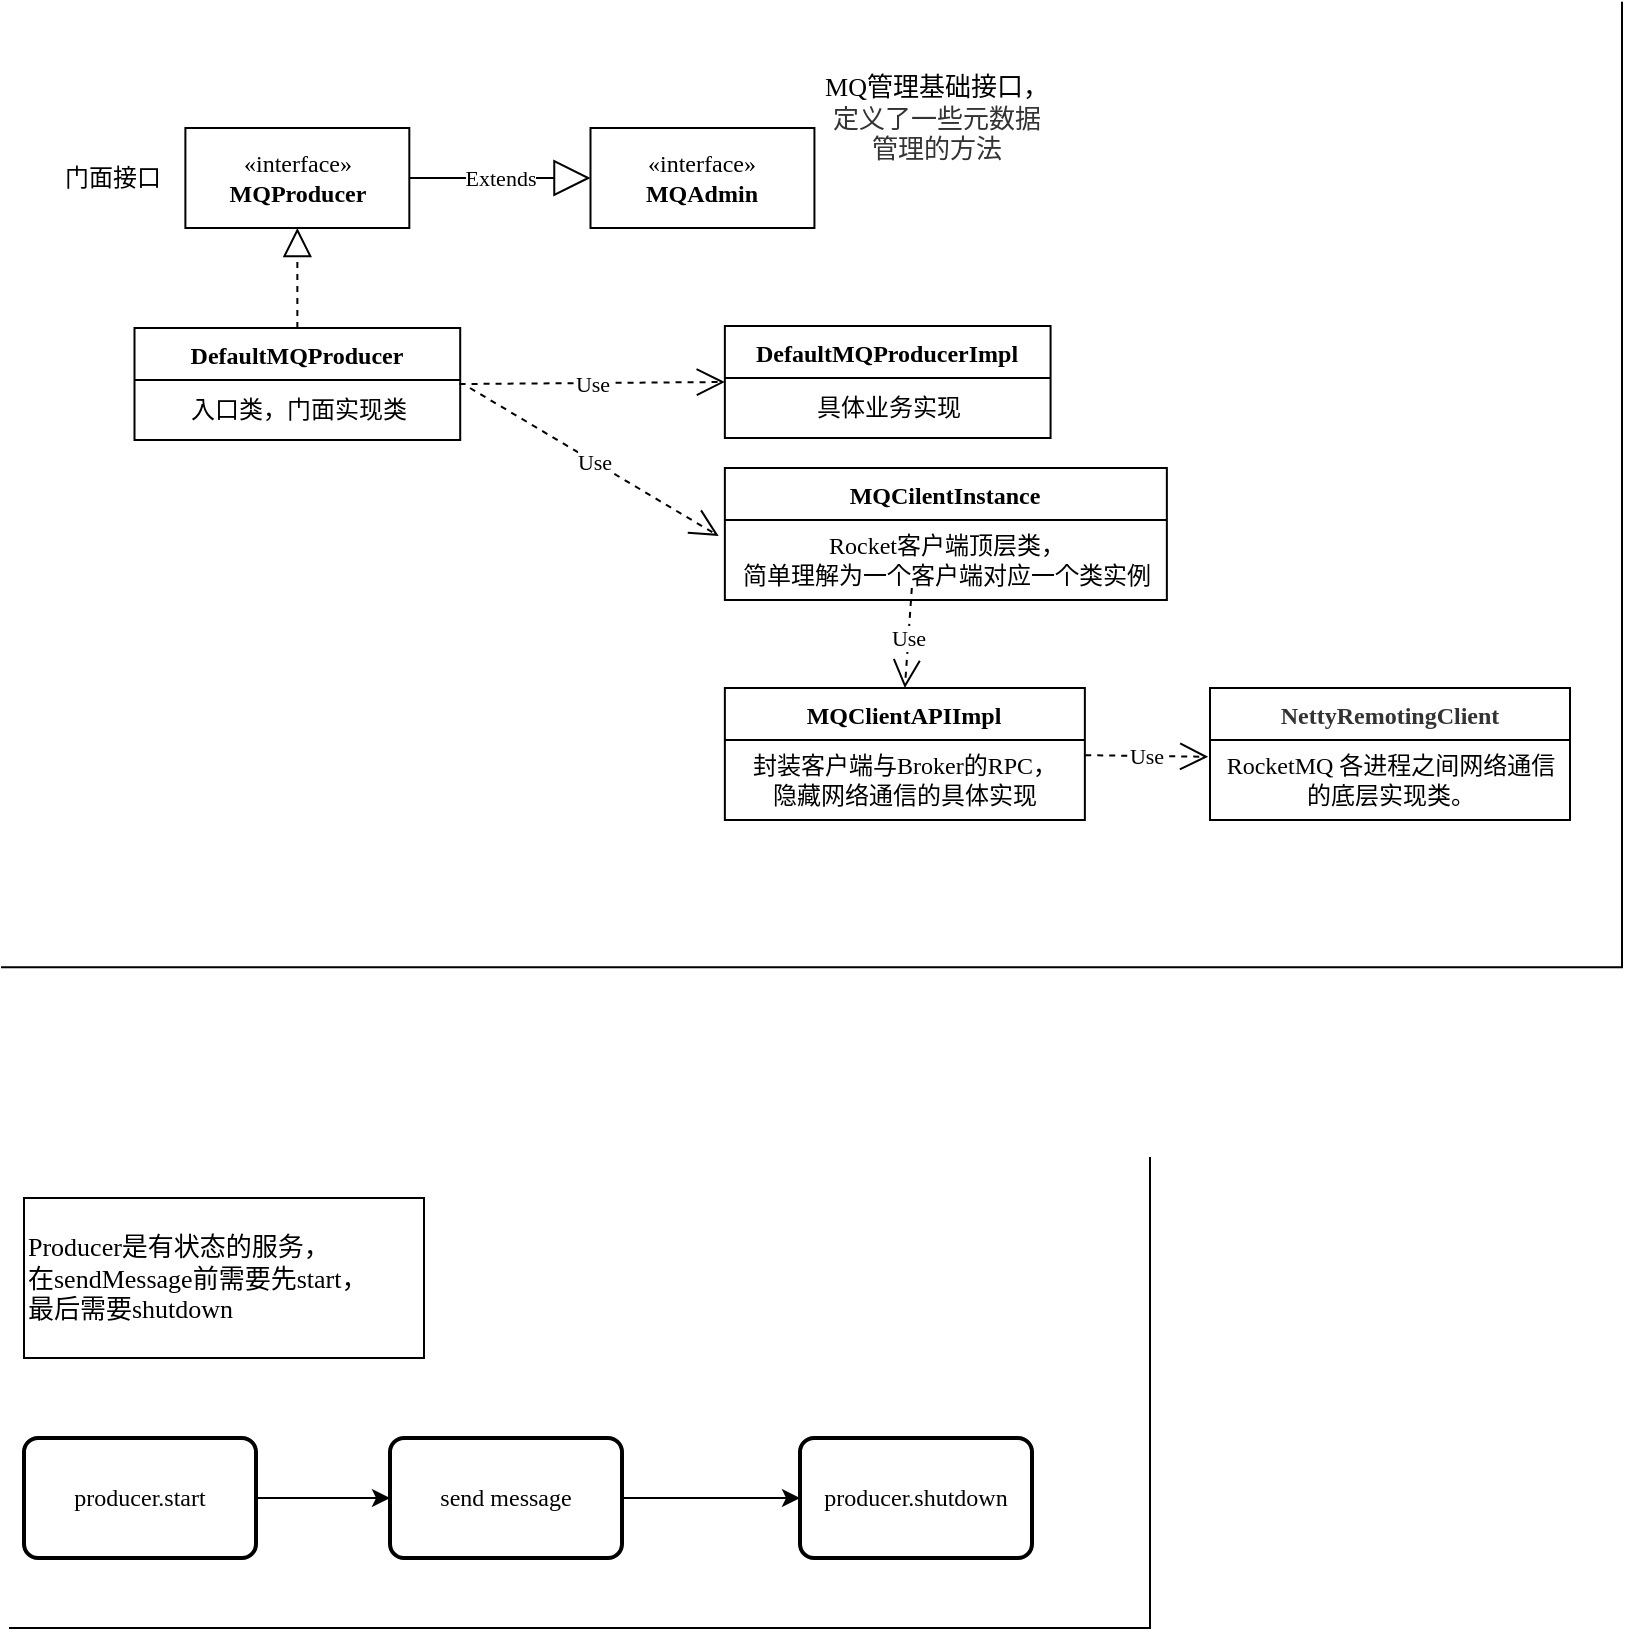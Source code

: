 <mxfile version="24.7.6" pages="3">
  <diagram id="C5RBs43oDa-KdzZeNtuy" name="ClassDiagram">
    <mxGraphModel dx="1050" dy="611" grid="1" gridSize="10" guides="1" tooltips="1" connect="1" arrows="1" fold="1" page="1" pageScale="1" pageWidth="827" pageHeight="1169" math="0" shadow="0">
      <root>
        <mxCell id="WIyWlLk6GJQsqaUBKTNV-0" />
        <mxCell id="WIyWlLk6GJQsqaUBKTNV-1" parent="WIyWlLk6GJQsqaUBKTNV-0" />
        <mxCell id="YqNIt_ex58_kM_a0zGkE-10" value="" style="group;fontFamily=Times New Roman;" vertex="1" connectable="0" parent="WIyWlLk6GJQsqaUBKTNV-1">
          <mxGeometry x="10" y="585" width="570" height="235" as="geometry" />
        </mxCell>
        <mxCell id="YqNIt_ex58_kM_a0zGkE-9" value="" style="shape=partialRectangle;whiteSpace=wrap;html=1;top=0;left=0;fillColor=none;fontFamily=Times New Roman;" vertex="1" parent="YqNIt_ex58_kM_a0zGkE-10">
          <mxGeometry width="570" height="235" as="geometry" />
        </mxCell>
        <mxCell id="YqNIt_ex58_kM_a0zGkE-0" value="&lt;font style=&quot;font-size: 13px;&quot;&gt;Producer是有状态的服务，&lt;/font&gt;&lt;div style=&quot;font-size: 13px;&quot;&gt;&lt;font style=&quot;font-size: 13px;&quot;&gt;在sendMessage前需要先start，&lt;/font&gt;&lt;/div&gt;&lt;div style=&quot;font-size: 13px;&quot;&gt;&lt;font style=&quot;font-size: 13px;&quot;&gt;最后需要shutdown&lt;/font&gt;&lt;/div&gt;" style="whiteSpace=wrap;html=1;align=left;fontFamily=Times New Roman;" vertex="1" parent="YqNIt_ex58_kM_a0zGkE-10">
          <mxGeometry x="7" y="20" width="200" height="80" as="geometry" />
        </mxCell>
        <mxCell id="YqNIt_ex58_kM_a0zGkE-8" value="" style="group;fontFamily=Times New Roman;" vertex="1" connectable="0" parent="YqNIt_ex58_kM_a0zGkE-10">
          <mxGeometry x="7" y="140" width="504" height="60" as="geometry" />
        </mxCell>
        <mxCell id="YqNIt_ex58_kM_a0zGkE-5" value="" style="edgeStyle=orthogonalEdgeStyle;rounded=0;orthogonalLoop=1;jettySize=auto;html=1;fontFamily=Times New Roman;" edge="1" parent="YqNIt_ex58_kM_a0zGkE-8" source="YqNIt_ex58_kM_a0zGkE-3" target="YqNIt_ex58_kM_a0zGkE-4">
          <mxGeometry relative="1" as="geometry" />
        </mxCell>
        <mxCell id="YqNIt_ex58_kM_a0zGkE-3" value="producer.start" style="rounded=1;whiteSpace=wrap;html=1;absoluteArcSize=1;arcSize=14;strokeWidth=2;fontFamily=Times New Roman;" vertex="1" parent="YqNIt_ex58_kM_a0zGkE-8">
          <mxGeometry width="116" height="60" as="geometry" />
        </mxCell>
        <mxCell id="YqNIt_ex58_kM_a0zGkE-7" value="" style="edgeStyle=orthogonalEdgeStyle;rounded=0;orthogonalLoop=1;jettySize=auto;html=1;fontFamily=Times New Roman;" edge="1" parent="YqNIt_ex58_kM_a0zGkE-8" source="YqNIt_ex58_kM_a0zGkE-4" target="YqNIt_ex58_kM_a0zGkE-6">
          <mxGeometry relative="1" as="geometry" />
        </mxCell>
        <mxCell id="YqNIt_ex58_kM_a0zGkE-4" value="send message" style="rounded=1;whiteSpace=wrap;html=1;absoluteArcSize=1;arcSize=14;strokeWidth=2;fontFamily=Times New Roman;" vertex="1" parent="YqNIt_ex58_kM_a0zGkE-8">
          <mxGeometry x="183" width="116" height="60" as="geometry" />
        </mxCell>
        <mxCell id="YqNIt_ex58_kM_a0zGkE-6" value="producer.shutdown" style="rounded=1;whiteSpace=wrap;html=1;absoluteArcSize=1;arcSize=14;strokeWidth=2;fontFamily=Times New Roman;" vertex="1" parent="YqNIt_ex58_kM_a0zGkE-8">
          <mxGeometry x="388" width="116" height="60" as="geometry" />
        </mxCell>
        <mxCell id="MvOar1WaCyJMu9OM7ksz-0" value="DefaultMQProducer" style="swimlane;fontStyle=1;align=center;verticalAlign=top;childLayout=stackLayout;horizontal=1;startSize=26;horizontalStack=0;resizeParent=1;resizeParentMax=0;resizeLast=0;collapsible=1;marginBottom=0;whiteSpace=wrap;html=1;fontFamily=Times New Roman;" vertex="1" parent="WIyWlLk6GJQsqaUBKTNV-1">
          <mxGeometry x="72.25" y="170.0" width="162.857" height="56" as="geometry">
            <mxRectangle x="60" y="200" width="150" height="30" as="alternateBounds" />
          </mxGeometry>
        </mxCell>
        <mxCell id="MvOar1WaCyJMu9OM7ksz-12" value="入口类，门面实现类" style="text;html=1;align=center;verticalAlign=middle;resizable=0;points=[];autosize=1;strokeColor=none;fillColor=none;fontFamily=Times New Roman;" vertex="1" parent="MvOar1WaCyJMu9OM7ksz-0">
          <mxGeometry y="26" width="162.857" height="30" as="geometry" />
        </mxCell>
        <mxCell id="YqNIt_ex58_kM_a0zGkE-1" value="" style="shape=partialRectangle;whiteSpace=wrap;html=1;bottom=0;right=0;fillColor=none;direction=south;rotation=90;fontFamily=Times New Roman;" vertex="1" parent="WIyWlLk6GJQsqaUBKTNV-1">
          <mxGeometry x="169.83" y="-156.51" width="482.34" height="810" as="geometry" />
        </mxCell>
        <mxCell id="MvOar1WaCyJMu9OM7ksz-13" value="«interface»&lt;br&gt;&lt;b&gt;MQProducer&lt;/b&gt;" style="html=1;whiteSpace=wrap;fontFamily=Times New Roman;" vertex="1" parent="WIyWlLk6GJQsqaUBKTNV-1">
          <mxGeometry x="97.696" y="70.0" width="111.964" height="50" as="geometry" />
        </mxCell>
        <mxCell id="MvOar1WaCyJMu9OM7ksz-15" value="" style="endArrow=block;dashed=1;endFill=0;endSize=12;html=1;rounded=0;entryX=0.5;entryY=1;entryDx=0;entryDy=0;exitX=0.5;exitY=0;exitDx=0;exitDy=0;fontFamily=Times New Roman;" edge="1" parent="WIyWlLk6GJQsqaUBKTNV-1" source="MvOar1WaCyJMu9OM7ksz-0" target="MvOar1WaCyJMu9OM7ksz-13">
          <mxGeometry width="160" relative="1" as="geometry">
            <mxPoint x="133.321" y="340" as="sourcePoint" />
            <mxPoint x="296.179" y="340" as="targetPoint" />
          </mxGeometry>
        </mxCell>
        <mxCell id="MvOar1WaCyJMu9OM7ksz-16" value="门面接口" style="text;html=1;align=center;verticalAlign=middle;resizable=0;points=[];autosize=1;strokeColor=none;fillColor=none;fontFamily=Times New Roman;" vertex="1" parent="WIyWlLk6GJQsqaUBKTNV-1">
          <mxGeometry x="26.446" y="80.0" width="70" height="30" as="geometry" />
        </mxCell>
        <mxCell id="MvOar1WaCyJMu9OM7ksz-17" value="«interface»&lt;br&gt;&lt;b&gt;MQAdmin&lt;/b&gt;" style="html=1;whiteSpace=wrap;fontFamily=Times New Roman;" vertex="1" parent="WIyWlLk6GJQsqaUBKTNV-1">
          <mxGeometry x="300.25" y="70.0" width="111.964" height="50" as="geometry" />
        </mxCell>
        <mxCell id="MvOar1WaCyJMu9OM7ksz-18" value="&lt;font style=&quot;font-size: 13px;&quot;&gt;MQ管理基础接口，&lt;/font&gt;&lt;div style=&quot;font-size: 13px;&quot;&gt;&lt;span style=&quot;color: rgb(51, 51, 51); text-align: start; text-wrap: wrap; background-color: rgb(255, 255, 255);&quot;&gt;&lt;font style=&quot;font-size: 13px;&quot;&gt;定义了一些元数据管理的方法&lt;/font&gt;&lt;/span&gt;&lt;/div&gt;" style="text;html=1;align=center;verticalAlign=middle;resizable=0;points=[];autosize=1;strokeColor=none;fillColor=none;fontFamily=Times New Roman;" vertex="1" parent="WIyWlLk6GJQsqaUBKTNV-1">
          <mxGeometry x="377.607" y="40.0" width="190" height="50" as="geometry" />
        </mxCell>
        <mxCell id="MvOar1WaCyJMu9OM7ksz-19" value="DefaultMQProducerImpl" style="swimlane;fontStyle=1;align=center;verticalAlign=top;childLayout=stackLayout;horizontal=1;startSize=26;horizontalStack=0;resizeParent=1;resizeParentMax=0;resizeLast=0;collapsible=1;marginBottom=0;whiteSpace=wrap;html=1;fontFamily=Times New Roman;" vertex="1" parent="WIyWlLk6GJQsqaUBKTNV-1">
          <mxGeometry x="367.429" y="169.0" width="162.857" height="56" as="geometry">
            <mxRectangle x="60" y="200" width="150" height="30" as="alternateBounds" />
          </mxGeometry>
        </mxCell>
        <mxCell id="MvOar1WaCyJMu9OM7ksz-20" value="具体业务实现" style="text;html=1;align=center;verticalAlign=middle;resizable=0;points=[];autosize=1;strokeColor=none;fillColor=none;fontFamily=Times New Roman;" vertex="1" parent="MvOar1WaCyJMu9OM7ksz-19">
          <mxGeometry y="26" width="162.857" height="30" as="geometry" />
        </mxCell>
        <mxCell id="MvOar1WaCyJMu9OM7ksz-21" value="Use" style="endArrow=open;endSize=12;dashed=1;html=1;rounded=0;entryX=0;entryY=0.5;entryDx=0;entryDy=0;exitX=0.998;exitY=0.067;exitDx=0;exitDy=0;exitPerimeter=0;fontFamily=Times New Roman;" edge="1" parent="WIyWlLk6GJQsqaUBKTNV-1" source="MvOar1WaCyJMu9OM7ksz-12" target="MvOar1WaCyJMu9OM7ksz-19">
          <mxGeometry width="160" relative="1" as="geometry">
            <mxPoint x="224.929" y="200.0" as="sourcePoint" />
            <mxPoint x="387.786" y="200.0" as="targetPoint" />
          </mxGeometry>
        </mxCell>
        <mxCell id="MvOar1WaCyJMu9OM7ksz-22" value="Extends" style="endArrow=block;endSize=16;endFill=0;html=1;rounded=0;exitX=1;exitY=0.5;exitDx=0;exitDy=0;entryX=0;entryY=0.5;entryDx=0;entryDy=0;fontFamily=Times New Roman;" edge="1" parent="WIyWlLk6GJQsqaUBKTNV-1" source="MvOar1WaCyJMu9OM7ksz-13" target="MvOar1WaCyJMu9OM7ksz-17">
          <mxGeometry width="160" relative="1" as="geometry">
            <mxPoint x="102.786" y="360" as="sourcePoint" />
            <mxPoint x="265.643" y="360" as="targetPoint" />
          </mxGeometry>
        </mxCell>
        <mxCell id="eNCqoGy_MDYU3fEpE3nY-2" value="MQCilentInstance" style="swimlane;fontStyle=1;align=center;verticalAlign=top;childLayout=stackLayout;horizontal=1;startSize=26;horizontalStack=0;resizeParent=1;resizeParentMax=0;resizeLast=0;collapsible=1;marginBottom=0;whiteSpace=wrap;html=1;fontFamily=Times New Roman;" vertex="1" parent="WIyWlLk6GJQsqaUBKTNV-1">
          <mxGeometry x="367.43" y="240" width="221" height="66" as="geometry">
            <mxRectangle x="60" y="200" width="150" height="30" as="alternateBounds" />
          </mxGeometry>
        </mxCell>
        <mxCell id="eNCqoGy_MDYU3fEpE3nY-3" value="Rocket客户端顶层类，&lt;div&gt;简单理解为一个客户端对应一个类实例&lt;/div&gt;" style="text;html=1;align=center;verticalAlign=middle;resizable=0;points=[];autosize=1;strokeColor=none;fillColor=none;fontFamily=Times New Roman;" vertex="1" parent="eNCqoGy_MDYU3fEpE3nY-2">
          <mxGeometry y="26" width="221" height="40" as="geometry" />
        </mxCell>
        <mxCell id="eNCqoGy_MDYU3fEpE3nY-4" value="Use" style="endArrow=open;endSize=12;dashed=1;html=1;rounded=0;entryX=-0.014;entryY=0.2;entryDx=0;entryDy=0;entryPerimeter=0;fontFamily=Times New Roman;" edge="1" parent="WIyWlLk6GJQsqaUBKTNV-1" target="eNCqoGy_MDYU3fEpE3nY-3">
          <mxGeometry width="160" relative="1" as="geometry">
            <mxPoint x="240" y="200" as="sourcePoint" />
            <mxPoint x="377" y="207" as="targetPoint" />
          </mxGeometry>
        </mxCell>
        <mxCell id="eIvs-fbqTz-6EQqRzN4a-0" value="MQClientAPIImpl" style="swimlane;fontStyle=1;align=center;verticalAlign=top;childLayout=stackLayout;horizontal=1;startSize=26;horizontalStack=0;resizeParent=1;resizeParentMax=0;resizeLast=0;collapsible=1;marginBottom=0;whiteSpace=wrap;html=1;fontFamily=Times New Roman;" vertex="1" parent="WIyWlLk6GJQsqaUBKTNV-1">
          <mxGeometry x="367.43" y="350" width="180" height="66" as="geometry">
            <mxRectangle x="60" y="200" width="150" height="30" as="alternateBounds" />
          </mxGeometry>
        </mxCell>
        <mxCell id="eIvs-fbqTz-6EQqRzN4a-1" value="&lt;div style=&quot;&quot;&gt;封装客户端与Broker的RPC，&lt;/div&gt;&lt;div style=&quot;&quot;&gt;隐藏网络通信的具体实现&lt;/div&gt;" style="text;html=1;align=center;verticalAlign=middle;resizable=0;points=[];autosize=1;strokeColor=none;fillColor=none;fontFamily=Times New Roman;" vertex="1" parent="eIvs-fbqTz-6EQqRzN4a-0">
          <mxGeometry y="26" width="180" height="40" as="geometry" />
        </mxCell>
        <mxCell id="eIvs-fbqTz-6EQqRzN4a-2" value="Use" style="endArrow=open;endSize=12;dashed=1;html=1;rounded=0;entryX=0.5;entryY=0;entryDx=0;entryDy=0;exitX=0.423;exitY=0.85;exitDx=0;exitDy=0;exitPerimeter=0;fontFamily=Times New Roman;" edge="1" parent="WIyWlLk6GJQsqaUBKTNV-1" source="eNCqoGy_MDYU3fEpE3nY-3" target="eIvs-fbqTz-6EQqRzN4a-0">
          <mxGeometry width="160" relative="1" as="geometry">
            <mxPoint x="250" y="210" as="sourcePoint" />
            <mxPoint x="374" y="284" as="targetPoint" />
          </mxGeometry>
        </mxCell>
        <mxCell id="eIvs-fbqTz-6EQqRzN4a-3" value="&lt;span style=&quot;color: rgb(51, 51, 51); text-align: start; background-color: rgb(255, 255, 255);&quot;&gt;&lt;font style=&quot;font-size: 12px;&quot;&gt;NettyRemotingClient&lt;/font&gt;&lt;/span&gt;" style="swimlane;fontStyle=1;align=center;verticalAlign=top;childLayout=stackLayout;horizontal=1;startSize=26;horizontalStack=0;resizeParent=1;resizeParentMax=0;resizeLast=0;collapsible=1;marginBottom=0;whiteSpace=wrap;html=1;fontFamily=Times New Roman;" vertex="1" parent="WIyWlLk6GJQsqaUBKTNV-1">
          <mxGeometry x="610" y="350" width="180" height="66" as="geometry">
            <mxRectangle x="60" y="200" width="150" height="30" as="alternateBounds" />
          </mxGeometry>
        </mxCell>
        <mxCell id="eIvs-fbqTz-6EQqRzN4a-4" value="&lt;div style=&quot;&quot;&gt;RocketMQ 各进程之间网络通信&lt;/div&gt;&lt;div style=&quot;&quot;&gt;的底层实现类。&lt;br&gt;&lt;/div&gt;" style="text;html=1;align=center;verticalAlign=middle;resizable=0;points=[];autosize=1;strokeColor=none;fillColor=none;fontFamily=Times New Roman;" vertex="1" parent="eIvs-fbqTz-6EQqRzN4a-3">
          <mxGeometry y="26" width="180" height="40" as="geometry" />
        </mxCell>
        <mxCell id="eIvs-fbqTz-6EQqRzN4a-5" value="Use" style="endArrow=open;endSize=12;dashed=1;html=1;rounded=0;entryX=-0.005;entryY=0.21;entryDx=0;entryDy=0;exitX=1.001;exitY=0.19;exitDx=0;exitDy=0;exitPerimeter=0;entryPerimeter=0;fontFamily=Times New Roman;" edge="1" parent="WIyWlLk6GJQsqaUBKTNV-1" source="eIvs-fbqTz-6EQqRzN4a-1" target="eIvs-fbqTz-6EQqRzN4a-4">
          <mxGeometry width="160" relative="1" as="geometry">
            <mxPoint x="467" y="310" as="sourcePoint" />
            <mxPoint x="467" y="360" as="targetPoint" />
          </mxGeometry>
        </mxCell>
      </root>
    </mxGraphModel>
  </diagram>
  <diagram id="tvA3yUOK7R1KoT5Qfesn" name="Start">
    <mxGraphModel dx="1434" dy="827" grid="1" gridSize="10" guides="1" tooltips="1" connect="1" arrows="1" fold="1" page="1" pageScale="1" pageWidth="827" pageHeight="1169" math="0" shadow="0">
      <root>
        <mxCell id="0" />
        <mxCell id="1" parent="0" />
        <mxCell id="XAjZ4Hd6KlQX7uFsg8qM-3" value="" style="group" vertex="1" connectable="0" parent="1">
          <mxGeometry x="225" y="20" width="330.003" height="440" as="geometry" />
        </mxCell>
        <mxCell id="tO1jUhBklkXT0tOnhMar-7" value="&lt;div style=&quot;&quot;&gt;&lt;br&gt;&lt;/div&gt;" style="rounded=0;whiteSpace=wrap;html=1;dashed=1;opacity=50;align=left;" vertex="1" parent="XAjZ4Hd6KlQX7uFsg8qM-3">
          <mxGeometry width="320" height="440" as="geometry" />
        </mxCell>
        <mxCell id="tO1jUhBklkXT0tOnhMar-11" style="edgeStyle=orthogonalEdgeStyle;rounded=0;orthogonalLoop=1;jettySize=auto;html=1;exitX=0.5;exitY=1;exitDx=0;exitDy=0;" edge="1" parent="XAjZ4Hd6KlQX7uFsg8qM-3" source="tO1jUhBklkXT0tOnhMar-6" target="tO1jUhBklkXT0tOnhMar-10">
          <mxGeometry relative="1" as="geometry" />
        </mxCell>
        <mxCell id="tO1jUhBklkXT0tOnhMar-6" value="启动mqClientAPIImpl" style="rounded=1;whiteSpace=wrap;html=1;absoluteArcSize=1;arcSize=14;strokeWidth=2;" vertex="1" parent="XAjZ4Hd6KlQX7uFsg8qM-3">
          <mxGeometry x="85.5" y="22" width="115" height="56" as="geometry" />
        </mxCell>
        <mxCell id="tO1jUhBklkXT0tOnhMar-8" value="&lt;div style=&quot;text-align: start;&quot;&gt;&lt;span style=&quot;background-color: initial;&quot;&gt;&lt;font style=&quot;font-size: 12px;&quot;&gt;启动&lt;/font&gt;&lt;/span&gt;&lt;/div&gt;&lt;div style=&quot;text-align: start;&quot;&gt;&lt;font style=&quot;font-size: 12px;&quot; face=&quot;Helvetica&quot; color=&quot;#333333&quot;&gt;&lt;span style=&quot;text-wrap: wrap; background-color: rgb(255, 255, 255);&quot;&gt;mQClientFactory&lt;/span&gt;&lt;/font&gt;&lt;/div&gt;" style="text;html=1;align=center;verticalAlign=middle;resizable=0;points=[];autosize=1;strokeColor=none;fillColor=none;" vertex="1" parent="XAjZ4Hd6KlQX7uFsg8qM-3">
          <mxGeometry x="220.003" width="110" height="40" as="geometry" />
        </mxCell>
        <mxCell id="tO1jUhBklkXT0tOnhMar-13" style="edgeStyle=orthogonalEdgeStyle;rounded=0;orthogonalLoop=1;jettySize=auto;html=1;exitX=0.5;exitY=1;exitDx=0;exitDy=0;entryX=0.5;entryY=0;entryDx=0;entryDy=0;" edge="1" parent="XAjZ4Hd6KlQX7uFsg8qM-3" source="tO1jUhBklkXT0tOnhMar-10" target="tO1jUhBklkXT0tOnhMar-12">
          <mxGeometry relative="1" as="geometry" />
        </mxCell>
        <mxCell id="tO1jUhBklkXT0tOnhMar-10" value="启动各种定时任务" style="rounded=1;whiteSpace=wrap;html=1;absoluteArcSize=1;arcSize=14;strokeWidth=2;" vertex="1" parent="XAjZ4Hd6KlQX7uFsg8qM-3">
          <mxGeometry x="85.5" y="110" width="115" height="56" as="geometry" />
        </mxCell>
        <mxCell id="tO1jUhBklkXT0tOnhMar-15" style="edgeStyle=orthogonalEdgeStyle;rounded=0;orthogonalLoop=1;jettySize=auto;html=1;exitX=0.5;exitY=1;exitDx=0;exitDy=0;entryX=0.5;entryY=0;entryDx=0;entryDy=0;" edge="1" parent="XAjZ4Hd6KlQX7uFsg8qM-3" source="tO1jUhBklkXT0tOnhMar-12" target="tO1jUhBklkXT0tOnhMar-14">
          <mxGeometry relative="1" as="geometry" />
        </mxCell>
        <mxCell id="tO1jUhBklkXT0tOnhMar-12" value="启动pollMessageService" style="rounded=1;whiteSpace=wrap;html=1;absoluteArcSize=1;arcSize=14;strokeWidth=2;" vertex="1" parent="XAjZ4Hd6KlQX7uFsg8qM-3">
          <mxGeometry x="88.8" y="198.0" width="115" height="56" as="geometry" />
        </mxCell>
        <mxCell id="tO1jUhBklkXT0tOnhMar-17" style="edgeStyle=orthogonalEdgeStyle;rounded=0;orthogonalLoop=1;jettySize=auto;html=1;exitX=0.5;exitY=1;exitDx=0;exitDy=0;entryX=0.5;entryY=0;entryDx=0;entryDy=0;" edge="1" parent="XAjZ4Hd6KlQX7uFsg8qM-3" source="tO1jUhBklkXT0tOnhMar-14" target="tO1jUhBklkXT0tOnhMar-16">
          <mxGeometry relative="1" as="geometry" />
        </mxCell>
        <mxCell id="tO1jUhBklkXT0tOnhMar-14" value="启动rebalanceService" style="rounded=1;whiteSpace=wrap;html=1;absoluteArcSize=1;arcSize=14;strokeWidth=2;" vertex="1" parent="XAjZ4Hd6KlQX7uFsg8qM-3">
          <mxGeometry x="88.8" y="275" width="115" height="56" as="geometry" />
        </mxCell>
        <mxCell id="tO1jUhBklkXT0tOnhMar-16" value="启动producer" style="rounded=1;whiteSpace=wrap;html=1;absoluteArcSize=1;arcSize=14;strokeWidth=2;" vertex="1" parent="XAjZ4Hd6KlQX7uFsg8qM-3">
          <mxGeometry x="88.8" y="363.0" width="115" height="56" as="geometry" />
        </mxCell>
        <mxCell id="5ogR63-TltrB7ExNTsvC-1" value="整体使用基于 Switch - Case 的状态模式" style="text;html=1;align=left;verticalAlign=middle;resizable=0;points=[];autosize=1;strokeColor=none;fillColor=none;" vertex="1" parent="1">
          <mxGeometry width="240" height="30" as="geometry" />
        </mxCell>
        <mxCell id="tO1jUhBklkXT0tOnhMar-2" value="" style="edgeStyle=orthogonalEdgeStyle;rounded=0;orthogonalLoop=1;jettySize=auto;html=1;" edge="1" parent="1" source="5ogR63-TltrB7ExNTsvC-2" target="tO1jUhBklkXT0tOnhMar-1">
          <mxGeometry relative="1" as="geometry" />
        </mxCell>
        <mxCell id="5ogR63-TltrB7ExNTsvC-2" value="单例模式获取MQClientInstance的实例：mQClientFactory" style="rounded=1;whiteSpace=wrap;html=1;absoluteArcSize=1;arcSize=14;strokeWidth=2;" vertex="1" parent="1">
          <mxGeometry x="20" y="180" width="130" height="60" as="geometry" />
        </mxCell>
        <mxCell id="XAjZ4Hd6KlQX7uFsg8qM-2" style="edgeStyle=orthogonalEdgeStyle;rounded=0;orthogonalLoop=1;jettySize=auto;html=1;exitX=0.5;exitY=1;exitDx=0;exitDy=0;entryX=0;entryY=0.5;entryDx=0;entryDy=0;" edge="1" parent="1" source="tO1jUhBklkXT0tOnhMar-1" target="tO1jUhBklkXT0tOnhMar-6">
          <mxGeometry relative="1" as="geometry">
            <Array as="points">
              <mxPoint x="85" y="370" />
              <mxPoint x="180" y="370" />
              <mxPoint x="180" y="70" />
            </Array>
          </mxGeometry>
        </mxCell>
        <mxCell id="tO1jUhBklkXT0tOnhMar-1" value="在mQClientFactory中注册自己" style="whiteSpace=wrap;html=1;rounded=1;arcSize=14;strokeWidth=2;" vertex="1" parent="1">
          <mxGeometry x="25" y="290" width="120" height="60" as="geometry" />
        </mxCell>
        <mxCell id="tO1jUhBklkXT0tOnhMar-3" value="producer配置检查" style="rounded=1;whiteSpace=wrap;html=1;absoluteArcSize=1;arcSize=14;strokeWidth=2;" vertex="1" parent="1">
          <mxGeometry x="20" y="70" width="130" height="60" as="geometry" />
        </mxCell>
        <mxCell id="tO1jUhBklkXT0tOnhMar-4" value="" style="edgeStyle=orthogonalEdgeStyle;rounded=0;orthogonalLoop=1;jettySize=auto;html=1;exitX=0.5;exitY=1;exitDx=0;exitDy=0;entryX=0.5;entryY=0;entryDx=0;entryDy=0;" edge="1" parent="1" source="tO1jUhBklkXT0tOnhMar-3" target="5ogR63-TltrB7ExNTsvC-2">
          <mxGeometry relative="1" as="geometry">
            <mxPoint x="95" y="250" as="sourcePoint" />
            <mxPoint x="85" y="190" as="targetPoint" />
          </mxGeometry>
        </mxCell>
        <mxCell id="tO1jUhBklkXT0tOnhMar-5" value="给所有Broker发送心跳" style="whiteSpace=wrap;html=1;rounded=1;arcSize=14;strokeWidth=2;" vertex="1" parent="1">
          <mxGeometry x="319" y="512" width="120" height="60" as="geometry" />
        </mxCell>
        <mxCell id="tO1jUhBklkXT0tOnhMar-18" style="edgeStyle=orthogonalEdgeStyle;rounded=0;orthogonalLoop=1;jettySize=auto;html=1;exitX=0.5;exitY=1;exitDx=0;exitDy=0;entryX=0.437;entryY=-0.047;entryDx=0;entryDy=0;entryPerimeter=0;" edge="1" parent="1" source="tO1jUhBklkXT0tOnhMar-16" target="tO1jUhBklkXT0tOnhMar-5">
          <mxGeometry relative="1" as="geometry" />
        </mxCell>
      </root>
    </mxGraphModel>
  </diagram>
  <diagram id="owJ3QhIXmAkP9FlBufcU" name="Send">
    <mxGraphModel dx="1434" dy="827" grid="1" gridSize="10" guides="1" tooltips="1" connect="1" arrows="1" fold="1" page="1" pageScale="1" pageWidth="827" pageHeight="1169" math="0" shadow="0">
      <root>
        <mxCell id="0" />
        <mxCell id="1" parent="0" />
        <mxCell id="2VLi-zpFv1OwoFNiUVaO-4" value="" style="rounded=0;whiteSpace=wrap;html=1;dashed=1;opacity=50;" vertex="1" parent="1">
          <mxGeometry x="174" y="90" width="646" height="570" as="geometry" />
        </mxCell>
        <mxCell id="3M-Nmk2GOLFVlo2UDGc4-1" value="Send有3大类：&lt;div&gt;Sync，Async，Oneway。&lt;/div&gt;&lt;div&gt;&lt;br&gt;&lt;/div&gt;&lt;div&gt;实现基本一致，Async使用线程池异步调用sendSelectImpl()&lt;/div&gt;" style="text;html=1;align=left;verticalAlign=middle;resizable=0;points=[];autosize=1;strokeColor=none;fillColor=none;" vertex="1" parent="1">
          <mxGeometry y="10" width="340" height="70" as="geometry" />
        </mxCell>
        <mxCell id="MuKISKe-bGn1fyHejliy-3" value="" style="edgeStyle=orthogonalEdgeStyle;rounded=0;orthogonalLoop=1;jettySize=auto;html=1;align=center;" edge="1" parent="1" source="MuKISKe-bGn1fyHejliy-1" target="MuKISKe-bGn1fyHejliy-2">
          <mxGeometry relative="1" as="geometry" />
        </mxCell>
        <mxCell id="MuKISKe-bGn1fyHejliy-1" value="检查Producer状态，&lt;div&gt;校验msg，topic&lt;/div&gt;" style="rounded=1;whiteSpace=wrap;html=1;absoluteArcSize=1;arcSize=14;strokeWidth=2;align=center;" vertex="1" parent="1">
          <mxGeometry x="10" y="140" width="120" height="50" as="geometry" />
        </mxCell>
        <mxCell id="2VLi-zpFv1OwoFNiUVaO-2" value="" style="edgeStyle=orthogonalEdgeStyle;rounded=0;orthogonalLoop=1;jettySize=auto;html=1;" edge="1" parent="1" source="MuKISKe-bGn1fyHejliy-2" target="2VLi-zpFv1OwoFNiUVaO-1">
          <mxGeometry relative="1" as="geometry" />
        </mxCell>
        <mxCell id="MuKISKe-bGn1fyHejliy-2" value="获取Topic信息" style="whiteSpace=wrap;html=1;align=center;rounded=1;arcSize=14;strokeWidth=2;" vertex="1" parent="1">
          <mxGeometry x="10" y="240" width="120" height="50" as="geometry" />
        </mxCell>
        <mxCell id="2VLi-zpFv1OwoFNiUVaO-8" style="edgeStyle=orthogonalEdgeStyle;rounded=0;orthogonalLoop=1;jettySize=auto;html=1;exitX=0.5;exitY=1;exitDx=0;exitDy=0;entryX=0;entryY=0.5;entryDx=0;entryDy=0;" edge="1" parent="1" source="2VLi-zpFv1OwoFNiUVaO-1" target="2VLi-zpFv1OwoFNiUVaO-7">
          <mxGeometry relative="1" as="geometry">
            <Array as="points">
              <mxPoint x="70" y="420" />
              <mxPoint x="160" y="420" />
              <mxPoint x="160" y="150" />
            </Array>
          </mxGeometry>
        </mxCell>
        <mxCell id="2VLi-zpFv1OwoFNiUVaO-1" value="获取QueueList，&lt;div&gt;根据selector选Queue&lt;/div&gt;" style="whiteSpace=wrap;html=1;rounded=1;arcSize=14;strokeWidth=2;" vertex="1" parent="1">
          <mxGeometry x="10" y="340" width="120" height="60" as="geometry" />
        </mxCell>
        <mxCell id="2VLi-zpFv1OwoFNiUVaO-3" value="策略模式" style="text;html=1;align=center;verticalAlign=middle;resizable=0;points=[];autosize=1;strokeColor=none;fillColor=none;" vertex="1" parent="1">
          <mxGeometry y="315" width="70" height="30" as="geometry" />
        </mxCell>
        <mxCell id="2VLi-zpFv1OwoFNiUVaO-5" value="sendKernelImpl" style="text;html=1;align=left;verticalAlign=middle;resizable=0;points=[];autosize=1;strokeColor=none;fillColor=none;fontSize=11;" vertex="1" parent="1">
          <mxGeometry x="174" y="90" width="100" height="30" as="geometry" />
        </mxCell>
        <mxCell id="2VLi-zpFv1OwoFNiUVaO-10" value="" style="edgeStyle=orthogonalEdgeStyle;rounded=0;orthogonalLoop=1;jettySize=auto;html=1;" edge="1" parent="1" source="2VLi-zpFv1OwoFNiUVaO-7" target="2VLi-zpFv1OwoFNiUVaO-9">
          <mxGeometry relative="1" as="geometry" />
        </mxCell>
        <mxCell id="2VLi-zpFv1OwoFNiUVaO-7" value="获取Broker Address" style="whiteSpace=wrap;html=1;rounded=1;arcSize=14;strokeWidth=2;" vertex="1" parent="1">
          <mxGeometry x="203" y="120" width="120" height="60" as="geometry" />
        </mxCell>
        <mxCell id="2VLi-zpFv1OwoFNiUVaO-12" style="edgeStyle=orthogonalEdgeStyle;rounded=0;orthogonalLoop=1;jettySize=auto;html=1;exitX=0.5;exitY=1;exitDx=0;exitDy=0;" edge="1" parent="1" source="2VLi-zpFv1OwoFNiUVaO-9" target="2VLi-zpFv1OwoFNiUVaO-11">
          <mxGeometry relative="1" as="geometry" />
        </mxCell>
        <mxCell id="2VLi-zpFv1OwoFNiUVaO-9" value="压缩Message&lt;div&gt;（大于4K的非批量消息）&lt;/div&gt;" style="whiteSpace=wrap;html=1;rounded=1;arcSize=14;strokeWidth=2;" vertex="1" parent="1">
          <mxGeometry x="203" y="210" width="120" height="60" as="geometry" />
        </mxCell>
        <mxCell id="2VLi-zpFv1OwoFNiUVaO-14" value="" style="edgeStyle=orthogonalEdgeStyle;rounded=0;orthogonalLoop=1;jettySize=auto;html=1;" edge="1" parent="1" source="2VLi-zpFv1OwoFNiUVaO-11" target="2VLi-zpFv1OwoFNiUVaO-13">
          <mxGeometry relative="1" as="geometry" />
        </mxCell>
        <mxCell id="2VLi-zpFv1OwoFNiUVaO-11" value="执行自定义权限校验Hook" style="whiteSpace=wrap;html=1;rounded=1;arcSize=14;strokeWidth=2;" vertex="1" parent="1">
          <mxGeometry x="203" y="300" width="120" height="60" as="geometry" />
        </mxCell>
        <mxCell id="2VLi-zpFv1OwoFNiUVaO-16" value="" style="edgeStyle=orthogonalEdgeStyle;rounded=0;orthogonalLoop=1;jettySize=auto;html=1;" edge="1" parent="1" source="2VLi-zpFv1OwoFNiUVaO-13" target="2VLi-zpFv1OwoFNiUVaO-15">
          <mxGeometry relative="1" as="geometry" />
        </mxCell>
        <mxCell id="2VLi-zpFv1OwoFNiUVaO-13" value="执行SendMessageHook的before方法" style="whiteSpace=wrap;html=1;rounded=1;arcSize=14;strokeWidth=2;" vertex="1" parent="1">
          <mxGeometry x="203" y="400" width="120" height="60" as="geometry" />
        </mxCell>
        <mxCell id="2VLi-zpFv1OwoFNiUVaO-18" value="" style="edgeStyle=orthogonalEdgeStyle;rounded=0;orthogonalLoop=1;jettySize=auto;html=1;entryX=0.5;entryY=0;entryDx=0;entryDy=0;entryPerimeter=0;" edge="1" parent="1" source="2VLi-zpFv1OwoFNiUVaO-15" target="2VLi-zpFv1OwoFNiUVaO-17">
          <mxGeometry relative="1" as="geometry">
            <mxPoint x="284" y="600" as="targetPoint" />
            <Array as="points">
              <mxPoint x="350" y="520" />
              <mxPoint x="350" y="140" />
              <mxPoint x="605" y="140" />
            </Array>
          </mxGeometry>
        </mxCell>
        <mxCell id="2VLi-zpFv1OwoFNiUVaO-15" value="构建requestHeader" style="whiteSpace=wrap;html=1;rounded=1;arcSize=14;strokeWidth=2;" vertex="1" parent="1">
          <mxGeometry x="203" y="490" width="120" height="60" as="geometry" />
        </mxCell>
        <mxCell id="2VLi-zpFv1OwoFNiUVaO-22" value="" style="edgeStyle=orthogonalEdgeStyle;rounded=0;orthogonalLoop=1;jettySize=auto;html=1;" edge="1" parent="1" source="2VLi-zpFv1OwoFNiUVaO-17" target="2VLi-zpFv1OwoFNiUVaO-21">
          <mxGeometry relative="1" as="geometry" />
        </mxCell>
        <mxCell id="2VLi-zpFv1OwoFNiUVaO-25" value="" style="edgeStyle=orthogonalEdgeStyle;rounded=0;orthogonalLoop=1;jettySize=auto;html=1;entryX=0.5;entryY=0;entryDx=0;entryDy=0;" edge="1" parent="1" source="2VLi-zpFv1OwoFNiUVaO-17" target="2VLi-zpFv1OwoFNiUVaO-29">
          <mxGeometry relative="1" as="geometry">
            <mxPoint x="824.5" y="310" as="targetPoint" />
          </mxGeometry>
        </mxCell>
        <mxCell id="2VLi-zpFv1OwoFNiUVaO-17" value="communicationMode" style="strokeWidth=2;html=1;shape=mxgraph.flowchart.decision;whiteSpace=wrap;" vertex="1" parent="1">
          <mxGeometry x="529.5" y="160" width="150" height="70" as="geometry" />
        </mxCell>
        <mxCell id="2VLi-zpFv1OwoFNiUVaO-28" value="" style="edgeStyle=orthogonalEdgeStyle;rounded=0;orthogonalLoop=1;jettySize=auto;html=1;" edge="1" parent="1" source="2VLi-zpFv1OwoFNiUVaO-21" target="2VLi-zpFv1OwoFNiUVaO-27">
          <mxGeometry relative="1" as="geometry" />
        </mxCell>
        <mxCell id="2VLi-zpFv1OwoFNiUVaO-21" value="克隆Message" style="rounded=1;whiteSpace=wrap;html=1;strokeWidth=2;" vertex="1" parent="1">
          <mxGeometry x="422" y="310" width="107.5" height="50" as="geometry" />
        </mxCell>
        <mxCell id="2VLi-zpFv1OwoFNiUVaO-23" value="Async" style="text;html=1;align=center;verticalAlign=middle;resizable=0;points=[];autosize=1;strokeColor=none;fillColor=none;" vertex="1" parent="1">
          <mxGeometry x="504.5" y="240" width="60" height="30" as="geometry" />
        </mxCell>
        <mxCell id="2VLi-zpFv1OwoFNiUVaO-26" value="Sync、&lt;div&gt;OneWay&lt;/div&gt;" style="text;html=1;align=center;verticalAlign=middle;resizable=0;points=[];autosize=1;strokeColor=none;fillColor=none;" vertex="1" parent="1">
          <mxGeometry x="632" y="235" width="70" height="40" as="geometry" />
        </mxCell>
        <mxCell id="2VLi-zpFv1OwoFNiUVaO-37" style="edgeStyle=orthogonalEdgeStyle;rounded=0;orthogonalLoop=1;jettySize=auto;html=1;exitX=0.5;exitY=1;exitDx=0;exitDy=0;entryX=0.5;entryY=0;entryDx=0;entryDy=0;" edge="1" parent="1" source="2VLi-zpFv1OwoFNiUVaO-27" target="2VLi-zpFv1OwoFNiUVaO-31">
          <mxGeometry relative="1" as="geometry" />
        </mxCell>
        <mxCell id="2VLi-zpFv1OwoFNiUVaO-27" value="mQClientAPIImpl.sendMessae" style="whiteSpace=wrap;html=1;rounded=1;strokeWidth=2;" vertex="1" parent="1">
          <mxGeometry x="388.5" y="410" width="175" height="60" as="geometry" />
        </mxCell>
        <mxCell id="2VLi-zpFv1OwoFNiUVaO-39" style="edgeStyle=orthogonalEdgeStyle;rounded=0;orthogonalLoop=1;jettySize=auto;html=1;exitX=0.25;exitY=1;exitDx=0;exitDy=0;entryX=0.5;entryY=0;entryDx=0;entryDy=0;" edge="1" parent="1" source="2VLi-zpFv1OwoFNiUVaO-29" target="2VLi-zpFv1OwoFNiUVaO-31">
          <mxGeometry relative="1" as="geometry" />
        </mxCell>
        <mxCell id="2VLi-zpFv1OwoFNiUVaO-29" value="mQClientAPIImpl.sendMessae" style="whiteSpace=wrap;html=1;rounded=1;strokeWidth=2;" vertex="1" parent="1">
          <mxGeometry x="632" y="310" width="175" height="60" as="geometry" />
        </mxCell>
        <mxCell id="2VLi-zpFv1OwoFNiUVaO-31" value="执行SendMessageHook的after方法" style="whiteSpace=wrap;html=1;rounded=1;arcSize=14;strokeWidth=2;" vertex="1" parent="1">
          <mxGeometry x="595" y="510" width="120" height="60" as="geometry" />
        </mxCell>
      </root>
    </mxGraphModel>
  </diagram>
</mxfile>

